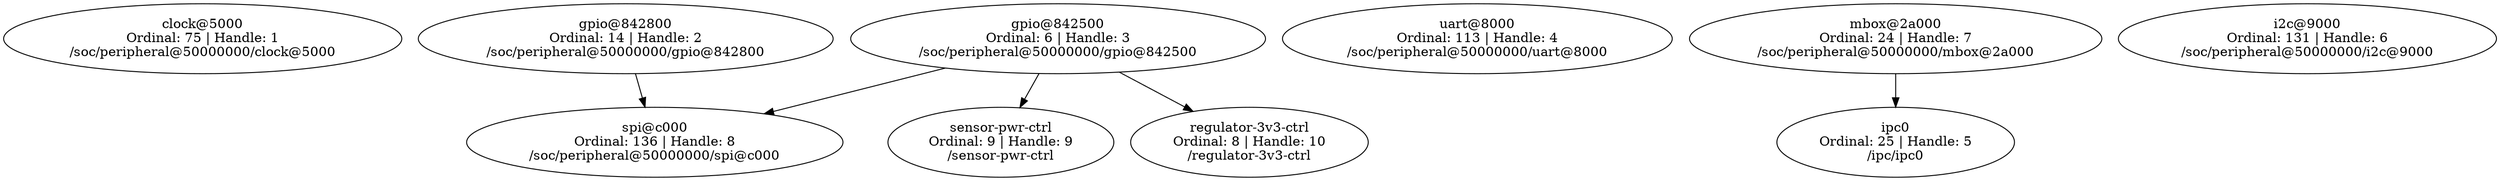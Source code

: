 // /home/neuberfran/nordic_connect_sw2/rpmsg_playground/build/zephyr/zephyr_pre0.elf
digraph "Device dependency graph" {
	75 [label="clock@5000\nOrdinal: 75 | Handle: 1\n/soc/peripheral@50000000/clock@5000"]
	14 [label="gpio@842800\nOrdinal: 14 | Handle: 2\n/soc/peripheral@50000000/gpio@842800"]
	6 [label="gpio@842500\nOrdinal: 6 | Handle: 3\n/soc/peripheral@50000000/gpio@842500"]
	113 [label="uart@8000\nOrdinal: 113 | Handle: 4\n/soc/peripheral@50000000/uart@8000"]
	25 [label="ipc0\nOrdinal: 25 | Handle: 5\n/ipc/ipc0"]
	131 [label="i2c@9000\nOrdinal: 131 | Handle: 6\n/soc/peripheral@50000000/i2c@9000"]
	24 [label="mbox@2a000\nOrdinal: 24 | Handle: 7\n/soc/peripheral@50000000/mbox@2a000"]
	136 [label="spi@c000\nOrdinal: 136 | Handle: 8\n/soc/peripheral@50000000/spi@c000"]
	9 [label="sensor-pwr-ctrl\nOrdinal: 9 | Handle: 9\n/sensor-pwr-ctrl"]
	8 [label="regulator-3v3-ctrl\nOrdinal: 8 | Handle: 10\n/regulator-3v3-ctrl"]
	14 -> 136
	6 -> 9
	6 -> 136
	6 -> 8
	24 -> 25
}
